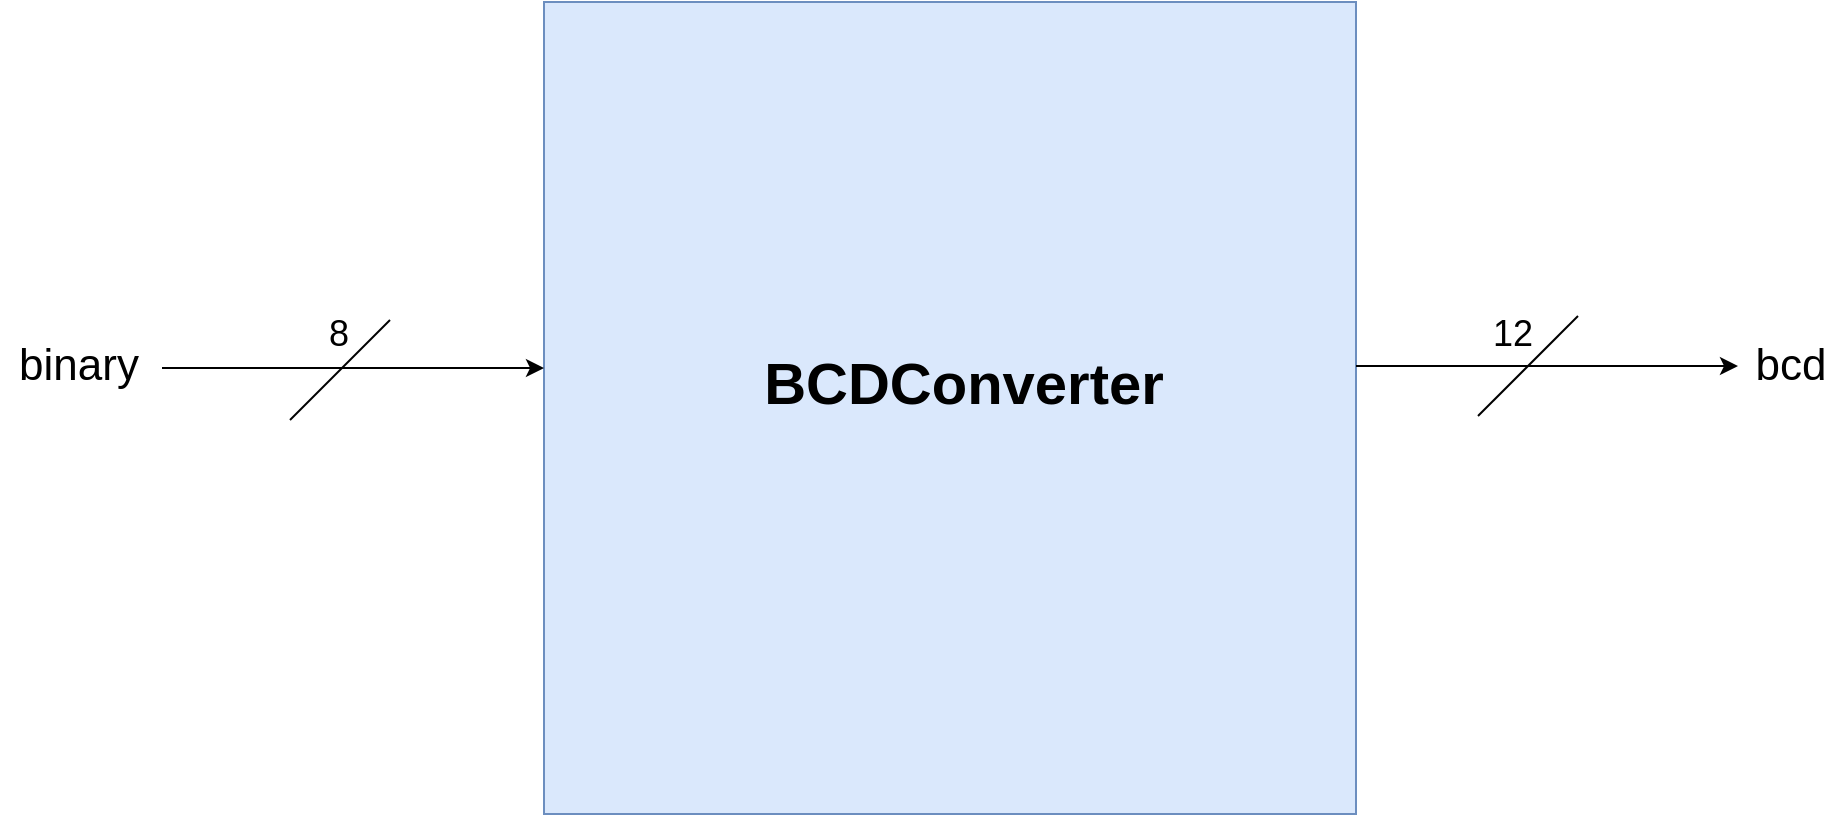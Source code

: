 <mxfile version="26.0.15">
  <diagram name="Page-1" id="YzE2w0wn6SuqHIf1ZsfR">
    <mxGraphModel dx="1114" dy="777" grid="0" gridSize="10" guides="1" tooltips="1" connect="1" arrows="1" fold="1" page="1" pageScale="1" pageWidth="1700" pageHeight="1100" math="0" shadow="0">
      <root>
        <mxCell id="0" />
        <mxCell id="1" parent="0" />
        <mxCell id="lWrEaUazHtXa9JwBghns-1" value="" style="whiteSpace=wrap;html=1;aspect=fixed;fillColor=#dae8fc;strokeColor=#6c8ebf;" vertex="1" parent="1">
          <mxGeometry x="675" y="317" width="406" height="406" as="geometry" />
        </mxCell>
        <mxCell id="lWrEaUazHtXa9JwBghns-2" value="" style="endArrow=classic;html=1;rounded=0;" edge="1" parent="1">
          <mxGeometry width="50" height="50" relative="1" as="geometry">
            <mxPoint x="484" y="500" as="sourcePoint" />
            <mxPoint x="675" y="500" as="targetPoint" />
          </mxGeometry>
        </mxCell>
        <mxCell id="lWrEaUazHtXa9JwBghns-3" value="" style="endArrow=classic;html=1;rounded=0;" edge="1" parent="1">
          <mxGeometry width="50" height="50" relative="1" as="geometry">
            <mxPoint x="1081" y="499" as="sourcePoint" />
            <mxPoint x="1272" y="499" as="targetPoint" />
          </mxGeometry>
        </mxCell>
        <mxCell id="lWrEaUazHtXa9JwBghns-4" value="" style="endArrow=none;html=1;rounded=0;" edge="1" parent="1">
          <mxGeometry width="50" height="50" relative="1" as="geometry">
            <mxPoint x="548" y="526" as="sourcePoint" />
            <mxPoint x="598" y="476" as="targetPoint" />
          </mxGeometry>
        </mxCell>
        <mxCell id="lWrEaUazHtXa9JwBghns-5" value="" style="endArrow=none;html=1;rounded=0;" edge="1" parent="1">
          <mxGeometry width="50" height="50" relative="1" as="geometry">
            <mxPoint x="1142" y="524" as="sourcePoint" />
            <mxPoint x="1192" y="474" as="targetPoint" />
          </mxGeometry>
        </mxCell>
        <mxCell id="lWrEaUazHtXa9JwBghns-6" value="&lt;font style=&quot;font-size: 18px;&quot;&gt;8&lt;/font&gt;" style="text;html=1;align=center;verticalAlign=middle;resizable=0;points=[];autosize=1;strokeColor=none;fillColor=none;" vertex="1" parent="1">
          <mxGeometry x="558" y="466" width="28" height="34" as="geometry" />
        </mxCell>
        <mxCell id="lWrEaUazHtXa9JwBghns-7" value="&lt;font style=&quot;font-size: 18px;&quot;&gt;12&lt;/font&gt;" style="text;html=1;align=center;verticalAlign=middle;resizable=0;points=[];autosize=1;strokeColor=none;fillColor=none;" vertex="1" parent="1">
          <mxGeometry x="1140" y="466" width="38" height="34" as="geometry" />
        </mxCell>
        <mxCell id="lWrEaUazHtXa9JwBghns-8" value="&lt;font style=&quot;font-size: 29px;&quot;&gt;&lt;b&gt;BCDConverter&lt;/b&gt;&lt;/font&gt;" style="text;html=1;align=center;verticalAlign=middle;whiteSpace=wrap;rounded=0;" vertex="1" parent="1">
          <mxGeometry x="855" y="493" width="60" height="30" as="geometry" />
        </mxCell>
        <mxCell id="lWrEaUazHtXa9JwBghns-9" value="&lt;font style=&quot;font-size: 22px;&quot;&gt;binary&lt;/font&gt;" style="text;html=1;align=center;verticalAlign=middle;resizable=0;points=[];autosize=1;strokeColor=none;fillColor=none;" vertex="1" parent="1">
          <mxGeometry x="403" y="480" width="78" height="38" as="geometry" />
        </mxCell>
        <mxCell id="lWrEaUazHtXa9JwBghns-10" value="&lt;font style=&quot;font-size: 22px;&quot;&gt;bcd&lt;/font&gt;" style="text;html=1;align=center;verticalAlign=middle;resizable=0;points=[];autosize=1;strokeColor=none;fillColor=none;" vertex="1" parent="1">
          <mxGeometry x="1271" y="480" width="53" height="38" as="geometry" />
        </mxCell>
      </root>
    </mxGraphModel>
  </diagram>
</mxfile>
